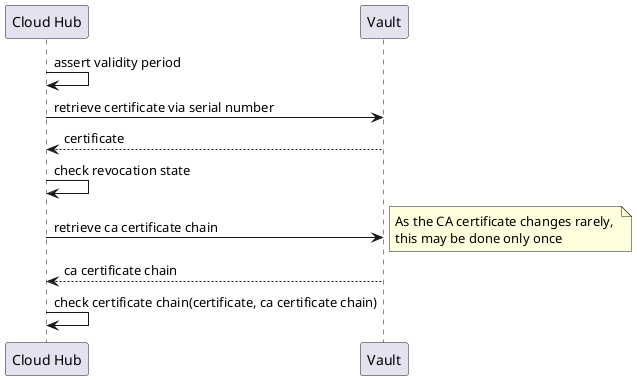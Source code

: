 @startuml
participant "Cloud Hub" as ch
participant Vault as vault
ch -> ch : assert validity period
ch -> vault : retrieve certificate via serial number
return certificate
ch -> ch : check revocation state
ch -> vault : retrieve ca certificate chain
note right 
As the CA certificate changes rarely, 
this may be done only once
end note
return ca certificate chain
ch -> ch : check certificate chain(certificate, ca certificate chain)
@enduml